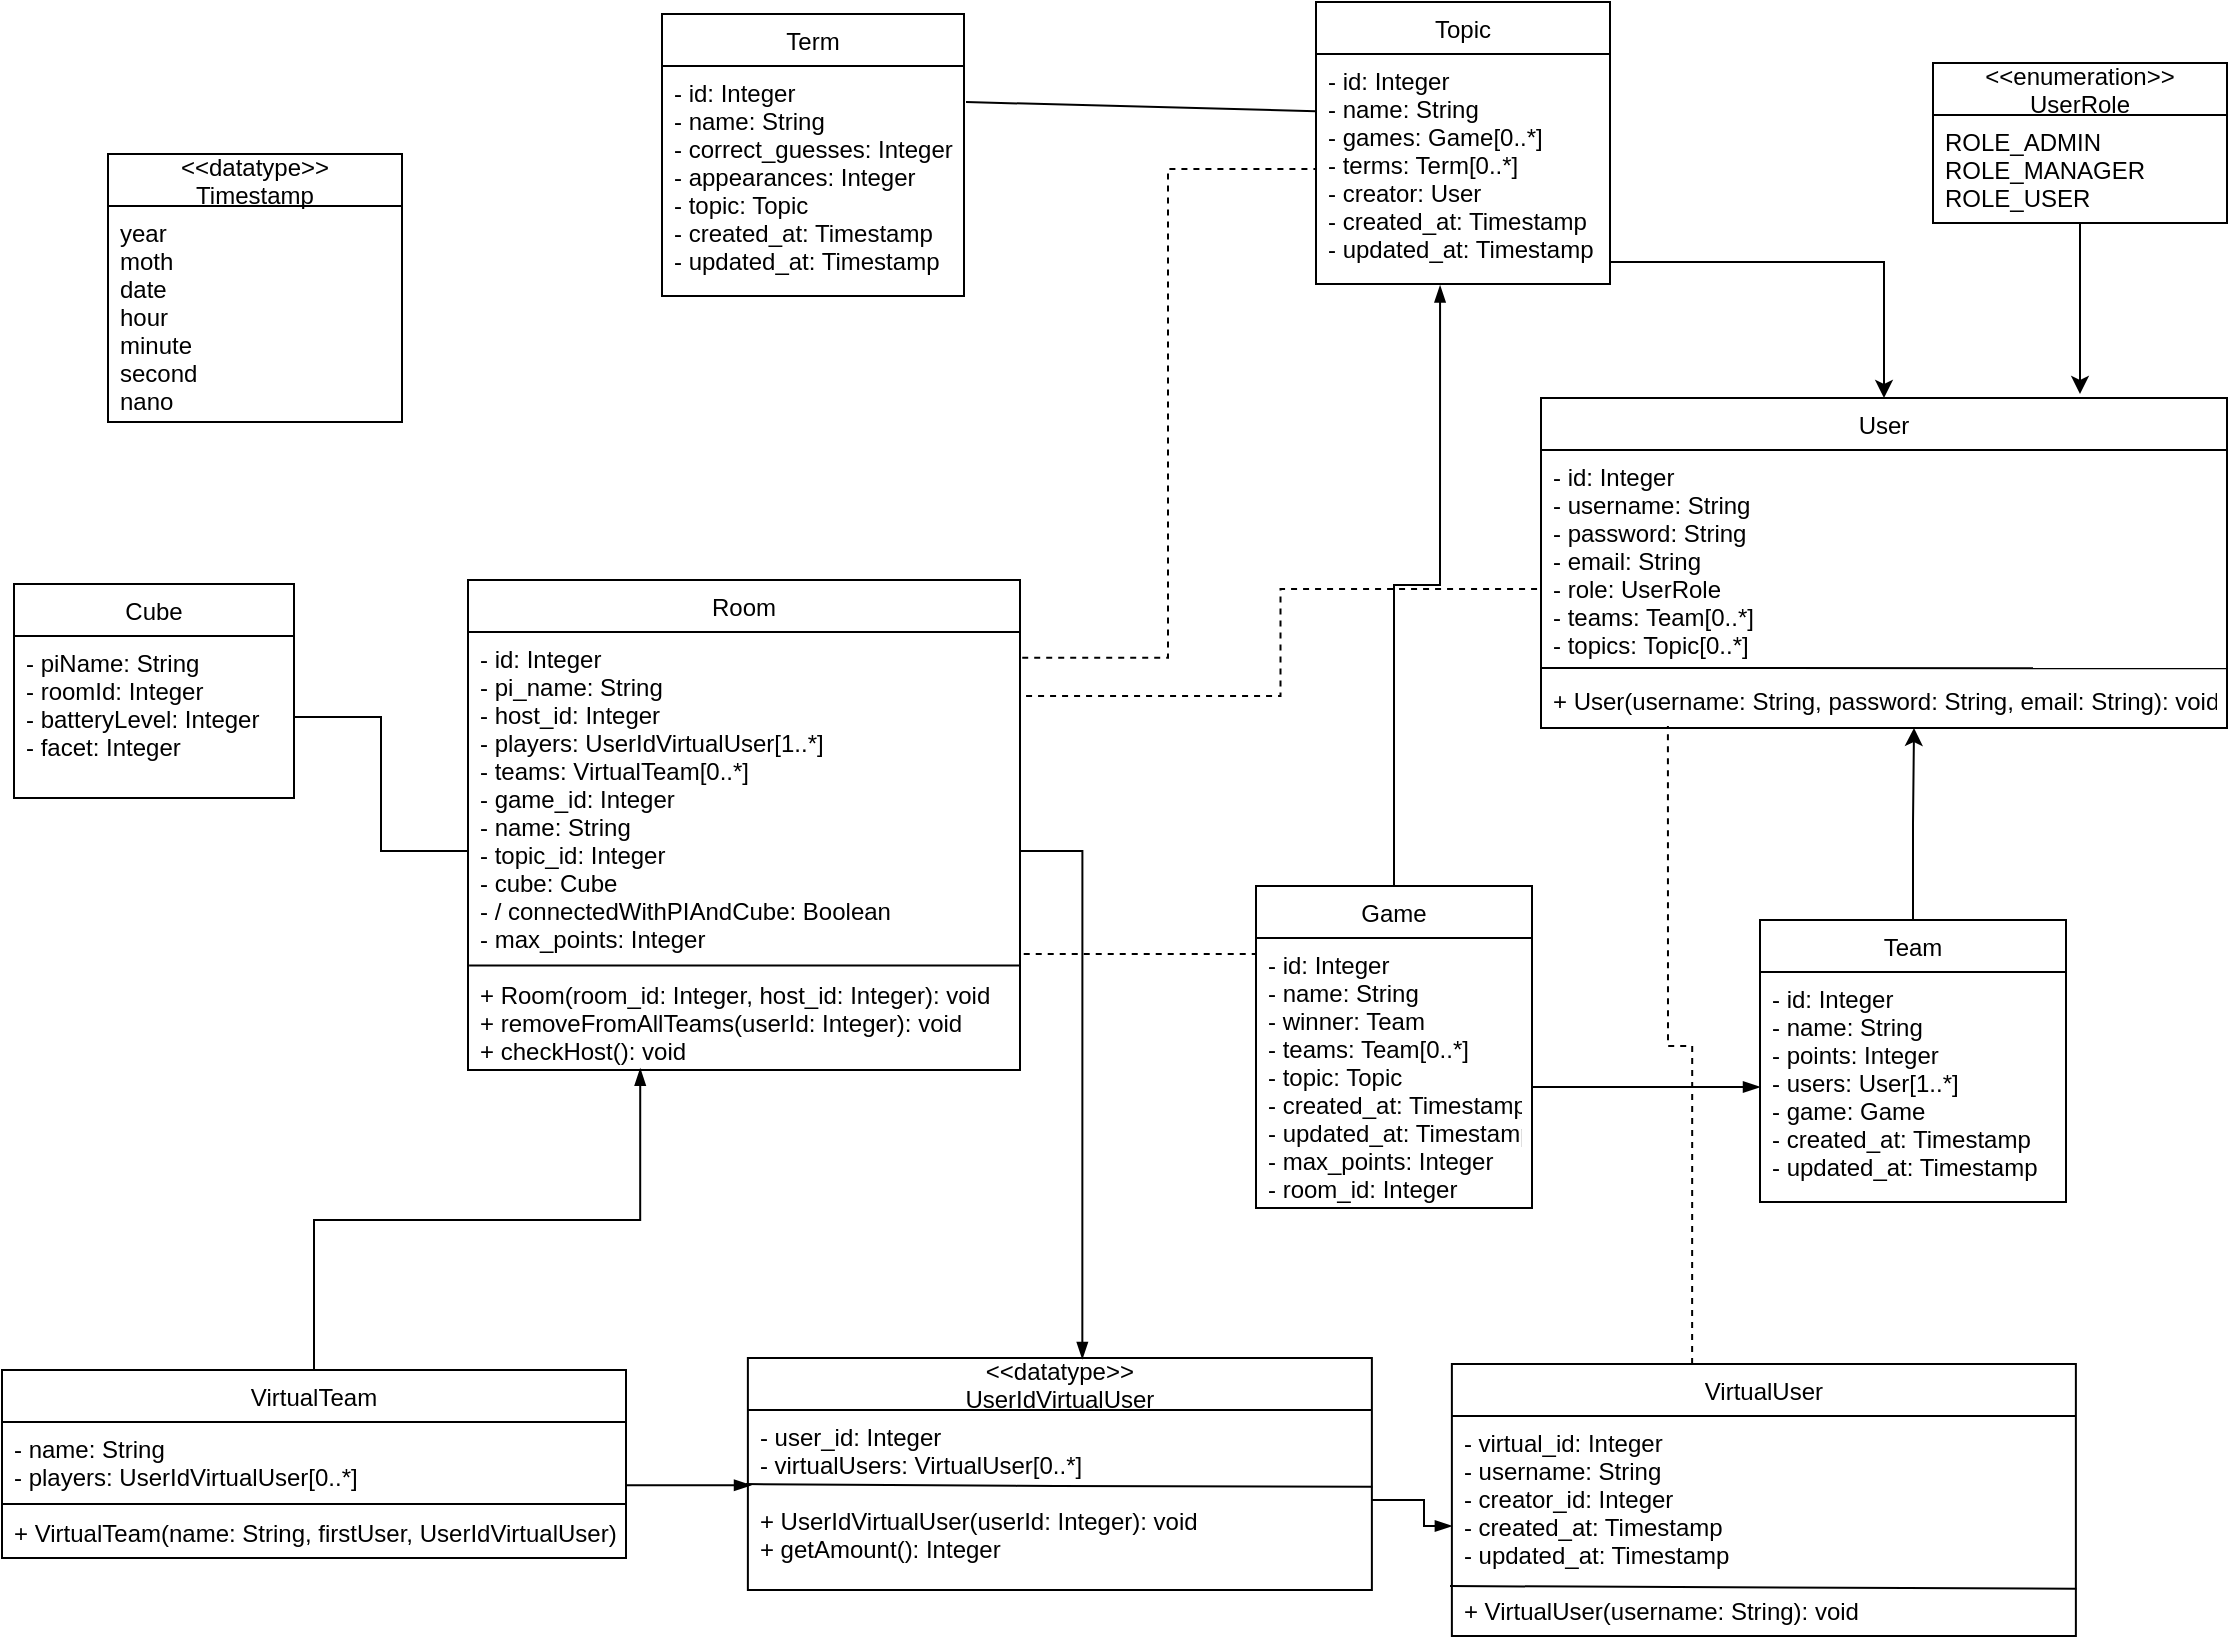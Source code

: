 <mxfile version="13.9.9" type="device"><diagram id="C5RBs43oDa-KdzZeNtuy" name="Page-1"><mxGraphModel dx="2473" dy="207" grid="0" gridSize="10" guides="1" tooltips="1" connect="1" arrows="1" fold="1" page="0" pageScale="1" pageWidth="827" pageHeight="1169" math="0" shadow="0"><root><mxCell id="WIyWlLk6GJQsqaUBKTNV-0"/><mxCell id="WIyWlLk6GJQsqaUBKTNV-1" parent="WIyWlLk6GJQsqaUBKTNV-0"/><mxCell id="mKAIcvCfkdqER0AQD8_Q-0" value="Team" style="swimlane;fontStyle=0;childLayout=stackLayout;horizontal=1;startSize=26;fillColor=none;horizontalStack=0;resizeParent=1;resizeParentMax=0;resizeLast=0;collapsible=1;marginBottom=0;" parent="WIyWlLk6GJQsqaUBKTNV-1" vertex="1"><mxGeometry x="195" y="1468" width="153" height="141" as="geometry"/></mxCell><mxCell id="mKAIcvCfkdqER0AQD8_Q-4" value="- id: Integer&#10;- name: String&#10;- points: Integer&#10;- users: User[1..*]&#10;- game: Game&#10;- created_at: Timestamp&#10;- updated_at: Timestamp&#10;" style="text;strokeColor=none;fillColor=none;align=left;verticalAlign=top;spacingLeft=4;spacingRight=4;overflow=hidden;rotatable=0;points=[[0,0.5],[1,0.5]];portConstraint=eastwest;" parent="mKAIcvCfkdqER0AQD8_Q-0" vertex="1"><mxGeometry y="26" width="153" height="115" as="geometry"/></mxCell><mxCell id="mKAIcvCfkdqER0AQD8_Q-5" value="User" style="swimlane;fontStyle=0;childLayout=stackLayout;horizontal=1;startSize=26;fillColor=none;horizontalStack=0;resizeParent=1;resizeParentMax=0;resizeLast=0;collapsible=1;marginBottom=0;" parent="WIyWlLk6GJQsqaUBKTNV-1" vertex="1"><mxGeometry x="85.5" y="1207" width="343" height="165" as="geometry"/></mxCell><mxCell id="mKAIcvCfkdqER0AQD8_Q-6" value="- id: Integer&#10;- username: String&#10;- password: String&#10;- email: String&#10;- role: UserRole&#10;- teams: Team[0..*]&#10;- topics: Topic[0..*]&#10;&#10;+ User(username: String, password: String, email: String): void" style="text;strokeColor=none;fillColor=none;align=left;verticalAlign=top;spacingLeft=4;spacingRight=4;overflow=hidden;rotatable=0;points=[[0,0.5],[1,0.5]];portConstraint=eastwest;" parent="mKAIcvCfkdqER0AQD8_Q-5" vertex="1"><mxGeometry y="26" width="343" height="139" as="geometry"/></mxCell><mxCell id="_-N6egum2d1IlpLUYx0I-8" value="" style="endArrow=none;html=1;exitX=0.002;exitY=0.693;exitDx=0;exitDy=0;exitPerimeter=0;entryX=1.001;entryY=0.785;entryDx=0;entryDy=0;entryPerimeter=0;" edge="1" parent="mKAIcvCfkdqER0AQD8_Q-5" target="mKAIcvCfkdqER0AQD8_Q-6"><mxGeometry width="50" height="50" relative="1" as="geometry"><mxPoint x="0.002" y="134.997" as="sourcePoint"/><mxPoint x="171" y="135" as="targetPoint"/></mxGeometry></mxCell><mxCell id="mKAIcvCfkdqER0AQD8_Q-13" value="Room" style="swimlane;fontStyle=0;childLayout=stackLayout;horizontal=1;startSize=26;fillColor=none;horizontalStack=0;resizeParent=1;resizeParentMax=0;resizeLast=0;collapsible=1;marginBottom=0;" parent="WIyWlLk6GJQsqaUBKTNV-1" vertex="1"><mxGeometry x="-451" y="1298" width="276" height="245" as="geometry"/></mxCell><mxCell id="mKAIcvCfkdqER0AQD8_Q-14" value="- id: Integer&#10;- pi_name: String&#10;- host_id: Integer&#10;- players: UserIdVirtualUser[1..*]&#10;- teams: VirtualTeam[0..*]&#10;- game_id: Integer&#10;- name: String&#10;- topic_id: Integer&#10;- cube: Cube&#10;- / connectedWithPIAndCube: Boolean&#10;- max_points: Integer&#10;&#10;+ Room(room_id: Integer, host_id: Integer): void&#10;+ removeFromAllTeams(userId: Integer): void&#10;+ checkHost(): void&#10;&#10;" style="text;strokeColor=none;fillColor=none;align=left;verticalAlign=top;spacingLeft=4;spacingRight=4;overflow=hidden;rotatable=0;points=[[0,0.5],[1,0.5]];portConstraint=eastwest;" parent="mKAIcvCfkdqER0AQD8_Q-13" vertex="1"><mxGeometry y="26" width="276" height="219" as="geometry"/></mxCell><mxCell id="_-N6egum2d1IlpLUYx0I-7" value="" style="endArrow=none;html=1;exitX=0.002;exitY=0.693;exitDx=0;exitDy=0;exitPerimeter=0;entryX=1;entryY=0.693;entryDx=0;entryDy=0;entryPerimeter=0;" edge="1" parent="mKAIcvCfkdqER0AQD8_Q-13"><mxGeometry width="50" height="50" relative="1" as="geometry"><mxPoint x="0.552" y="192.767" as="sourcePoint"/><mxPoint x="276" y="192.767" as="targetPoint"/></mxGeometry></mxCell><mxCell id="mKAIcvCfkdqER0AQD8_Q-15" value="Topic" style="swimlane;fontStyle=0;childLayout=stackLayout;horizontal=1;startSize=26;fillColor=none;horizontalStack=0;resizeParent=1;resizeParentMax=0;resizeLast=0;collapsible=1;marginBottom=0;" parent="WIyWlLk6GJQsqaUBKTNV-1" vertex="1"><mxGeometry x="-27" y="1009" width="147" height="141" as="geometry"/></mxCell><mxCell id="mKAIcvCfkdqER0AQD8_Q-16" value="- id: Integer&#10;- name: String&#10;- games: Game[0..*]&#10;- terms: Term[0..*]&#10;- creator: User&#10;- created_at: Timestamp&#10;- updated_at: Timestamp&#10;" style="text;strokeColor=none;fillColor=none;align=left;verticalAlign=top;spacingLeft=4;spacingRight=4;overflow=hidden;rotatable=0;points=[[0,0.5],[1,0.5]];portConstraint=eastwest;" parent="mKAIcvCfkdqER0AQD8_Q-15" vertex="1"><mxGeometry y="26" width="147" height="115" as="geometry"/></mxCell><mxCell id="mKAIcvCfkdqER0AQD8_Q-19" value="Cube" style="swimlane;fontStyle=0;childLayout=stackLayout;horizontal=1;startSize=26;fillColor=none;horizontalStack=0;resizeParent=1;resizeParentMax=0;resizeLast=0;collapsible=1;marginBottom=0;" parent="WIyWlLk6GJQsqaUBKTNV-1" vertex="1"><mxGeometry x="-678" y="1300" width="140" height="107" as="geometry"/></mxCell><mxCell id="mKAIcvCfkdqER0AQD8_Q-20" value="- piName: String&#10;- roomId: Integer&#10;- batteryLevel: Integer&#10;- facet: Integer&#10;" style="text;strokeColor=none;fillColor=none;align=left;verticalAlign=top;spacingLeft=4;spacingRight=4;overflow=hidden;rotatable=0;points=[[0,0.5],[1,0.5]];portConstraint=eastwest;" parent="mKAIcvCfkdqER0AQD8_Q-19" vertex="1"><mxGeometry y="26" width="140" height="81" as="geometry"/></mxCell><mxCell id="mKAIcvCfkdqER0AQD8_Q-21" value="Term" style="swimlane;fontStyle=0;childLayout=stackLayout;horizontal=1;startSize=26;fillColor=none;horizontalStack=0;resizeParent=1;resizeParentMax=0;resizeLast=0;collapsible=1;marginBottom=0;" parent="WIyWlLk6GJQsqaUBKTNV-1" vertex="1"><mxGeometry x="-354" y="1015" width="151" height="141" as="geometry"/></mxCell><mxCell id="mKAIcvCfkdqER0AQD8_Q-22" value="- id: Integer&#10;- name: String&#10;- correct_guesses: Integer&#10;- appearances: Integer&#10;- topic: Topic&#10;- created_at: Timestamp&#10;- updated_at: Timestamp" style="text;strokeColor=none;fillColor=none;align=left;verticalAlign=top;spacingLeft=4;spacingRight=4;overflow=hidden;rotatable=0;points=[[0,0.5],[1,0.5]];portConstraint=eastwest;" parent="mKAIcvCfkdqER0AQD8_Q-21" vertex="1"><mxGeometry y="26" width="151" height="115" as="geometry"/></mxCell><mxCell id="_-N6egum2d1IlpLUYx0I-34" style="edgeStyle=orthogonalEdgeStyle;rounded=0;orthogonalLoop=1;jettySize=auto;html=1;entryX=0.422;entryY=1.007;entryDx=0;entryDy=0;entryPerimeter=0;endArrow=blockThin;endFill=1;" edge="1" parent="WIyWlLk6GJQsqaUBKTNV-1" source="_-N6egum2d1IlpLUYx0I-5" target="mKAIcvCfkdqER0AQD8_Q-16"><mxGeometry relative="1" as="geometry"/></mxCell><mxCell id="_-N6egum2d1IlpLUYx0I-5" value="Game" style="swimlane;fontStyle=0;childLayout=stackLayout;horizontal=1;startSize=26;fillColor=none;horizontalStack=0;resizeParent=1;resizeParentMax=0;resizeLast=0;collapsible=1;marginBottom=0;" vertex="1" parent="WIyWlLk6GJQsqaUBKTNV-1"><mxGeometry x="-57" y="1451" width="138" height="161" as="geometry"/></mxCell><mxCell id="_-N6egum2d1IlpLUYx0I-6" value="- id: Integer&#10;- name: String&#10;- winner: Team&#10;- teams: Team[0..*]&#10;- topic: Topic&#10;- created_at: Timestamp&#10;- updated_at: Timestamp&#10;- max_points: Integer&#10;- room_id: Integer" style="text;strokeColor=none;fillColor=none;align=left;verticalAlign=top;spacingLeft=4;spacingRight=4;overflow=hidden;rotatable=0;points=[[0,0.5],[1,0.5]];portConstraint=eastwest;" vertex="1" parent="_-N6egum2d1IlpLUYx0I-5"><mxGeometry y="26" width="138" height="135" as="geometry"/></mxCell><mxCell id="_-N6egum2d1IlpLUYx0I-9" value="&lt;&lt;enumeration&gt;&gt;&#10;UserRole" style="swimlane;fontStyle=0;childLayout=stackLayout;horizontal=1;startSize=26;fillColor=none;horizontalStack=0;resizeParent=1;resizeParentMax=0;resizeLast=0;collapsible=1;marginBottom=0;" vertex="1" parent="WIyWlLk6GJQsqaUBKTNV-1"><mxGeometry x="281.5" y="1039.5" width="147" height="80" as="geometry"/></mxCell><mxCell id="_-N6egum2d1IlpLUYx0I-10" value="ROLE_ADMIN&#10;ROLE_MANAGER&#10;ROLE_USER" style="text;strokeColor=none;fillColor=none;align=left;verticalAlign=top;spacingLeft=4;spacingRight=4;overflow=hidden;rotatable=0;points=[[0,0.5],[1,0.5]];portConstraint=eastwest;" vertex="1" parent="_-N6egum2d1IlpLUYx0I-9"><mxGeometry y="26" width="147" height="54" as="geometry"/></mxCell><mxCell id="_-N6egum2d1IlpLUYx0I-11" style="edgeStyle=orthogonalEdgeStyle;rounded=0;orthogonalLoop=1;jettySize=auto;html=1;" edge="1" parent="WIyWlLk6GJQsqaUBKTNV-1" source="_-N6egum2d1IlpLUYx0I-10"><mxGeometry relative="1" as="geometry"><mxPoint x="355" y="1205" as="targetPoint"/><Array as="points"><mxPoint x="355" y="1167"/><mxPoint x="355" y="1167"/></Array></mxGeometry></mxCell><mxCell id="_-N6egum2d1IlpLUYx0I-12" value="&lt;&lt;datatype&gt;&gt;&#10;Timestamp" style="swimlane;fontStyle=0;childLayout=stackLayout;horizontal=1;startSize=26;fillColor=none;horizontalStack=0;resizeParent=1;resizeParentMax=0;resizeLast=0;collapsible=1;marginBottom=0;" vertex="1" parent="WIyWlLk6GJQsqaUBKTNV-1"><mxGeometry x="-631" y="1085" width="147" height="134" as="geometry"/></mxCell><mxCell id="_-N6egum2d1IlpLUYx0I-13" value="year&#10;moth&#10;date&#10;hour&#10;minute&#10;second&#10;nano" style="text;strokeColor=none;fillColor=none;align=left;verticalAlign=top;spacingLeft=4;spacingRight=4;overflow=hidden;rotatable=0;points=[[0,0.5],[1,0.5]];portConstraint=eastwest;" vertex="1" parent="_-N6egum2d1IlpLUYx0I-12"><mxGeometry y="26" width="147" height="108" as="geometry"/></mxCell><mxCell id="_-N6egum2d1IlpLUYx0I-35" style="edgeStyle=orthogonalEdgeStyle;rounded=0;orthogonalLoop=1;jettySize=auto;html=1;entryX=0.312;entryY=0.997;entryDx=0;entryDy=0;entryPerimeter=0;endArrow=blockThin;endFill=1;" edge="1" parent="WIyWlLk6GJQsqaUBKTNV-1" source="_-N6egum2d1IlpLUYx0I-14" target="mKAIcvCfkdqER0AQD8_Q-14"><mxGeometry relative="1" as="geometry"/></mxCell><mxCell id="_-N6egum2d1IlpLUYx0I-14" value="VirtualTeam" style="swimlane;fontStyle=0;childLayout=stackLayout;horizontal=1;startSize=26;fillColor=none;horizontalStack=0;resizeParent=1;resizeParentMax=0;resizeLast=0;collapsible=1;marginBottom=0;" vertex="1" parent="WIyWlLk6GJQsqaUBKTNV-1"><mxGeometry x="-684" y="1693" width="312" height="94" as="geometry"/></mxCell><mxCell id="_-N6egum2d1IlpLUYx0I-15" value="- name: String&#10;- players: UserIdVirtualUser[0..*]&#10;&#10;+ VirtualTeam(name: String, firstUser, UserIdVirtualUser)" style="text;strokeColor=none;fillColor=none;align=left;verticalAlign=top;spacingLeft=4;spacingRight=4;overflow=hidden;rotatable=0;points=[[0,0.5],[1,0.5]];portConstraint=eastwest;" vertex="1" parent="_-N6egum2d1IlpLUYx0I-14"><mxGeometry y="26" width="312" height="68" as="geometry"/></mxCell><mxCell id="_-N6egum2d1IlpLUYx0I-16" value="" style="endArrow=none;html=1;exitX=0;exitY=0.5;exitDx=0;exitDy=0;entryX=1;entryY=0.5;entryDx=0;entryDy=0;" edge="1" parent="_-N6egum2d1IlpLUYx0I-14"><mxGeometry width="50" height="50" relative="1" as="geometry"><mxPoint y="67.0" as="sourcePoint"/><mxPoint x="312.0" y="67.0" as="targetPoint"/></mxGeometry></mxCell><mxCell id="_-N6egum2d1IlpLUYx0I-19" value="VirtualUser" style="swimlane;fontStyle=0;childLayout=stackLayout;horizontal=1;startSize=26;fillColor=none;horizontalStack=0;resizeParent=1;resizeParentMax=0;resizeLast=0;collapsible=1;marginBottom=0;" vertex="1" parent="WIyWlLk6GJQsqaUBKTNV-1"><mxGeometry x="40.94" y="1690" width="312" height="136" as="geometry"/></mxCell><mxCell id="_-N6egum2d1IlpLUYx0I-20" value="- virtual_id: Integer&#10;- username: String&#10;- creator_id: Integer&#10;- created_at: Timestamp&#10;- updated_at: Timestamp&#10;&#10;+ VirtualUser(username: String): void" style="text;strokeColor=none;fillColor=none;align=left;verticalAlign=top;spacingLeft=4;spacingRight=4;overflow=hidden;rotatable=0;points=[[0,0.5],[1,0.5]];portConstraint=eastwest;" vertex="1" parent="_-N6egum2d1IlpLUYx0I-19"><mxGeometry y="26" width="312" height="110" as="geometry"/></mxCell><mxCell id="_-N6egum2d1IlpLUYx0I-21" value="" style="endArrow=none;html=1;exitX=-0.003;exitY=0.773;exitDx=0;exitDy=0;exitPerimeter=0;entryX=1.001;entryY=0.785;entryDx=0;entryDy=0;entryPerimeter=0;" edge="1" parent="_-N6egum2d1IlpLUYx0I-19" target="_-N6egum2d1IlpLUYx0I-20" source="_-N6egum2d1IlpLUYx0I-20"><mxGeometry width="50" height="50" relative="1" as="geometry"><mxPoint x="0.002" y="134.997" as="sourcePoint"/><mxPoint x="171" y="135" as="targetPoint"/></mxGeometry></mxCell><mxCell id="_-N6egum2d1IlpLUYx0I-22" value="&lt;&lt;datatype&gt;&gt;&#10;UserIdVirtualUser" style="swimlane;fontStyle=0;childLayout=stackLayout;horizontal=1;startSize=26;fillColor=none;horizontalStack=0;resizeParent=1;resizeParentMax=0;resizeLast=0;collapsible=1;marginBottom=0;" vertex="1" parent="WIyWlLk6GJQsqaUBKTNV-1"><mxGeometry x="-311.06" y="1687" width="312" height="116" as="geometry"/></mxCell><mxCell id="_-N6egum2d1IlpLUYx0I-24" value="" style="endArrow=none;html=1;exitX=-0.003;exitY=0.773;exitDx=0;exitDy=0;exitPerimeter=0;entryX=1.001;entryY=0.785;entryDx=0;entryDy=0;entryPerimeter=0;" edge="1" parent="_-N6egum2d1IlpLUYx0I-22"><mxGeometry width="50" height="50" relative="1" as="geometry"><mxPoint x="-0.936" y="63.03" as="sourcePoint"/><mxPoint x="312.312" y="64.35" as="targetPoint"/><Array as="points"><mxPoint x="144" y="64"/></Array></mxGeometry></mxCell><mxCell id="_-N6egum2d1IlpLUYx0I-23" value="- user_id: Integer&#10;- virtualUsers: VirtualUser[0..*]&#10;&#10;+ UserIdVirtualUser(userId: Integer): void&#10;+ getAmount(): Integer" style="text;strokeColor=none;fillColor=none;align=left;verticalAlign=top;spacingLeft=4;spacingRight=4;overflow=hidden;rotatable=0;points=[[0,0.5],[1,0.5]];portConstraint=eastwest;" vertex="1" parent="_-N6egum2d1IlpLUYx0I-22"><mxGeometry y="26" width="312" height="90" as="geometry"/></mxCell><mxCell id="_-N6egum2d1IlpLUYx0I-25" style="edgeStyle=orthogonalEdgeStyle;rounded=0;orthogonalLoop=1;jettySize=auto;html=1;exitX=0.5;exitY=0;exitDx=0;exitDy=0;" edge="1" parent="WIyWlLk6GJQsqaUBKTNV-1" source="mKAIcvCfkdqER0AQD8_Q-0" target="mKAIcvCfkdqER0AQD8_Q-6"><mxGeometry relative="1" as="geometry"><mxPoint x="272" y="1462" as="sourcePoint"/><Array as="points"><mxPoint x="272" y="1420"/><mxPoint x="272" y="1303"/></Array></mxGeometry></mxCell><mxCell id="_-N6egum2d1IlpLUYx0I-26" style="edgeStyle=orthogonalEdgeStyle;rounded=0;orthogonalLoop=1;jettySize=auto;html=1;" edge="1" parent="WIyWlLk6GJQsqaUBKTNV-1" source="mKAIcvCfkdqER0AQD8_Q-16" target="mKAIcvCfkdqER0AQD8_Q-5"><mxGeometry relative="1" as="geometry"><Array as="points"><mxPoint x="257" y="1139"/></Array></mxGeometry></mxCell><mxCell id="_-N6egum2d1IlpLUYx0I-28" value="" style="endArrow=none;html=1;exitX=-0.001;exitY=0.249;exitDx=0;exitDy=0;exitPerimeter=0;" edge="1" parent="WIyWlLk6GJQsqaUBKTNV-1" source="mKAIcvCfkdqER0AQD8_Q-16"><mxGeometry width="50" height="50" relative="1" as="geometry"><mxPoint x="348" y="920" as="sourcePoint"/><mxPoint x="-202" y="1059" as="targetPoint"/></mxGeometry></mxCell><mxCell id="_-N6egum2d1IlpLUYx0I-31" style="edgeStyle=orthogonalEdgeStyle;rounded=0;orthogonalLoop=1;jettySize=auto;html=1;endArrow=none;endFill=0;" edge="1" parent="WIyWlLk6GJQsqaUBKTNV-1" source="mKAIcvCfkdqER0AQD8_Q-14" target="mKAIcvCfkdqER0AQD8_Q-20"><mxGeometry relative="1" as="geometry"/></mxCell><mxCell id="_-N6egum2d1IlpLUYx0I-33" style="edgeStyle=orthogonalEdgeStyle;rounded=0;orthogonalLoop=1;jettySize=auto;html=1;entryX=0;entryY=0.5;entryDx=0;entryDy=0;endArrow=blockThin;endFill=1;" edge="1" parent="WIyWlLk6GJQsqaUBKTNV-1" source="_-N6egum2d1IlpLUYx0I-6" target="mKAIcvCfkdqER0AQD8_Q-4"><mxGeometry relative="1" as="geometry"><Array as="points"><mxPoint x="138" y="1552"/></Array></mxGeometry></mxCell><mxCell id="_-N6egum2d1IlpLUYx0I-36" style="edgeStyle=orthogonalEdgeStyle;rounded=0;orthogonalLoop=1;jettySize=auto;html=1;entryX=0.005;entryY=0.418;entryDx=0;entryDy=0;entryPerimeter=0;endArrow=blockThin;endFill=1;" edge="1" parent="WIyWlLk6GJQsqaUBKTNV-1" source="_-N6egum2d1IlpLUYx0I-15" target="_-N6egum2d1IlpLUYx0I-23"><mxGeometry relative="1" as="geometry"><Array as="points"><mxPoint x="-342" y="1751"/></Array></mxGeometry></mxCell><mxCell id="_-N6egum2d1IlpLUYx0I-37" style="edgeStyle=orthogonalEdgeStyle;rounded=0;orthogonalLoop=1;jettySize=auto;html=1;entryX=0;entryY=0.5;entryDx=0;entryDy=0;endArrow=blockThin;endFill=1;" edge="1" parent="WIyWlLk6GJQsqaUBKTNV-1" source="_-N6egum2d1IlpLUYx0I-23" target="_-N6egum2d1IlpLUYx0I-20"><mxGeometry relative="1" as="geometry"><Array as="points"><mxPoint x="27" y="1758"/><mxPoint x="27" y="1771"/></Array></mxGeometry></mxCell><mxCell id="_-N6egum2d1IlpLUYx0I-38" style="edgeStyle=orthogonalEdgeStyle;rounded=0;orthogonalLoop=1;jettySize=auto;html=1;endArrow=none;endFill=0;exitX=1.014;exitY=0.735;exitDx=0;exitDy=0;exitPerimeter=0;dashed=1;" edge="1" parent="WIyWlLk6GJQsqaUBKTNV-1"><mxGeometry relative="1" as="geometry"><mxPoint x="-173.136" y="1484.965" as="sourcePoint"/><mxPoint x="-57" y="1485" as="targetPoint"/></mxGeometry></mxCell><mxCell id="_-N6egum2d1IlpLUYx0I-39" style="edgeStyle=orthogonalEdgeStyle;rounded=0;orthogonalLoop=1;jettySize=auto;html=1;endArrow=none;endFill=0;exitX=1.011;exitY=0.146;exitDx=0;exitDy=0;exitPerimeter=0;dashed=1;" edge="1" parent="WIyWlLk6GJQsqaUBKTNV-1" source="mKAIcvCfkdqER0AQD8_Q-14" target="mKAIcvCfkdqER0AQD8_Q-6"><mxGeometry relative="1" as="geometry"><mxPoint x="-163.136" y="1494.965" as="sourcePoint"/><mxPoint x="-47" y="1495" as="targetPoint"/></mxGeometry></mxCell><mxCell id="_-N6egum2d1IlpLUYx0I-40" style="edgeStyle=orthogonalEdgeStyle;rounded=0;orthogonalLoop=1;jettySize=auto;html=1;endArrow=none;endFill=0;exitX=1.004;exitY=0.059;exitDx=0;exitDy=0;exitPerimeter=0;dashed=1;entryX=0;entryY=0.5;entryDx=0;entryDy=0;" edge="1" parent="WIyWlLk6GJQsqaUBKTNV-1" source="mKAIcvCfkdqER0AQD8_Q-14" target="mKAIcvCfkdqER0AQD8_Q-16"><mxGeometry relative="1" as="geometry"><mxPoint x="-161.964" y="1365.974" as="sourcePoint"/><mxPoint x="95.157" y="1366.988" as="targetPoint"/></mxGeometry></mxCell><mxCell id="_-N6egum2d1IlpLUYx0I-41" style="edgeStyle=orthogonalEdgeStyle;rounded=0;orthogonalLoop=1;jettySize=auto;html=1;endArrow=none;endFill=0;exitX=0.385;exitY=0;exitDx=0;exitDy=0;exitPerimeter=0;dashed=1;entryX=0.185;entryY=0.993;entryDx=0;entryDy=0;entryPerimeter=0;" edge="1" parent="WIyWlLk6GJQsqaUBKTNV-1" source="_-N6egum2d1IlpLUYx0I-19" target="mKAIcvCfkdqER0AQD8_Q-6"><mxGeometry relative="1" as="geometry"><mxPoint x="-151.964" y="1375.974" as="sourcePoint"/><mxPoint x="105.157" y="1376.988" as="targetPoint"/></mxGeometry></mxCell><mxCell id="_-N6egum2d1IlpLUYx0I-43" style="edgeStyle=orthogonalEdgeStyle;rounded=0;orthogonalLoop=1;jettySize=auto;html=1;entryX=0.536;entryY=0.004;entryDx=0;entryDy=0;entryPerimeter=0;endArrow=blockThin;endFill=1;" edge="1" parent="WIyWlLk6GJQsqaUBKTNV-1" source="mKAIcvCfkdqER0AQD8_Q-14" target="_-N6egum2d1IlpLUYx0I-22"><mxGeometry relative="1" as="geometry"/></mxCell></root></mxGraphModel></diagram></mxfile>